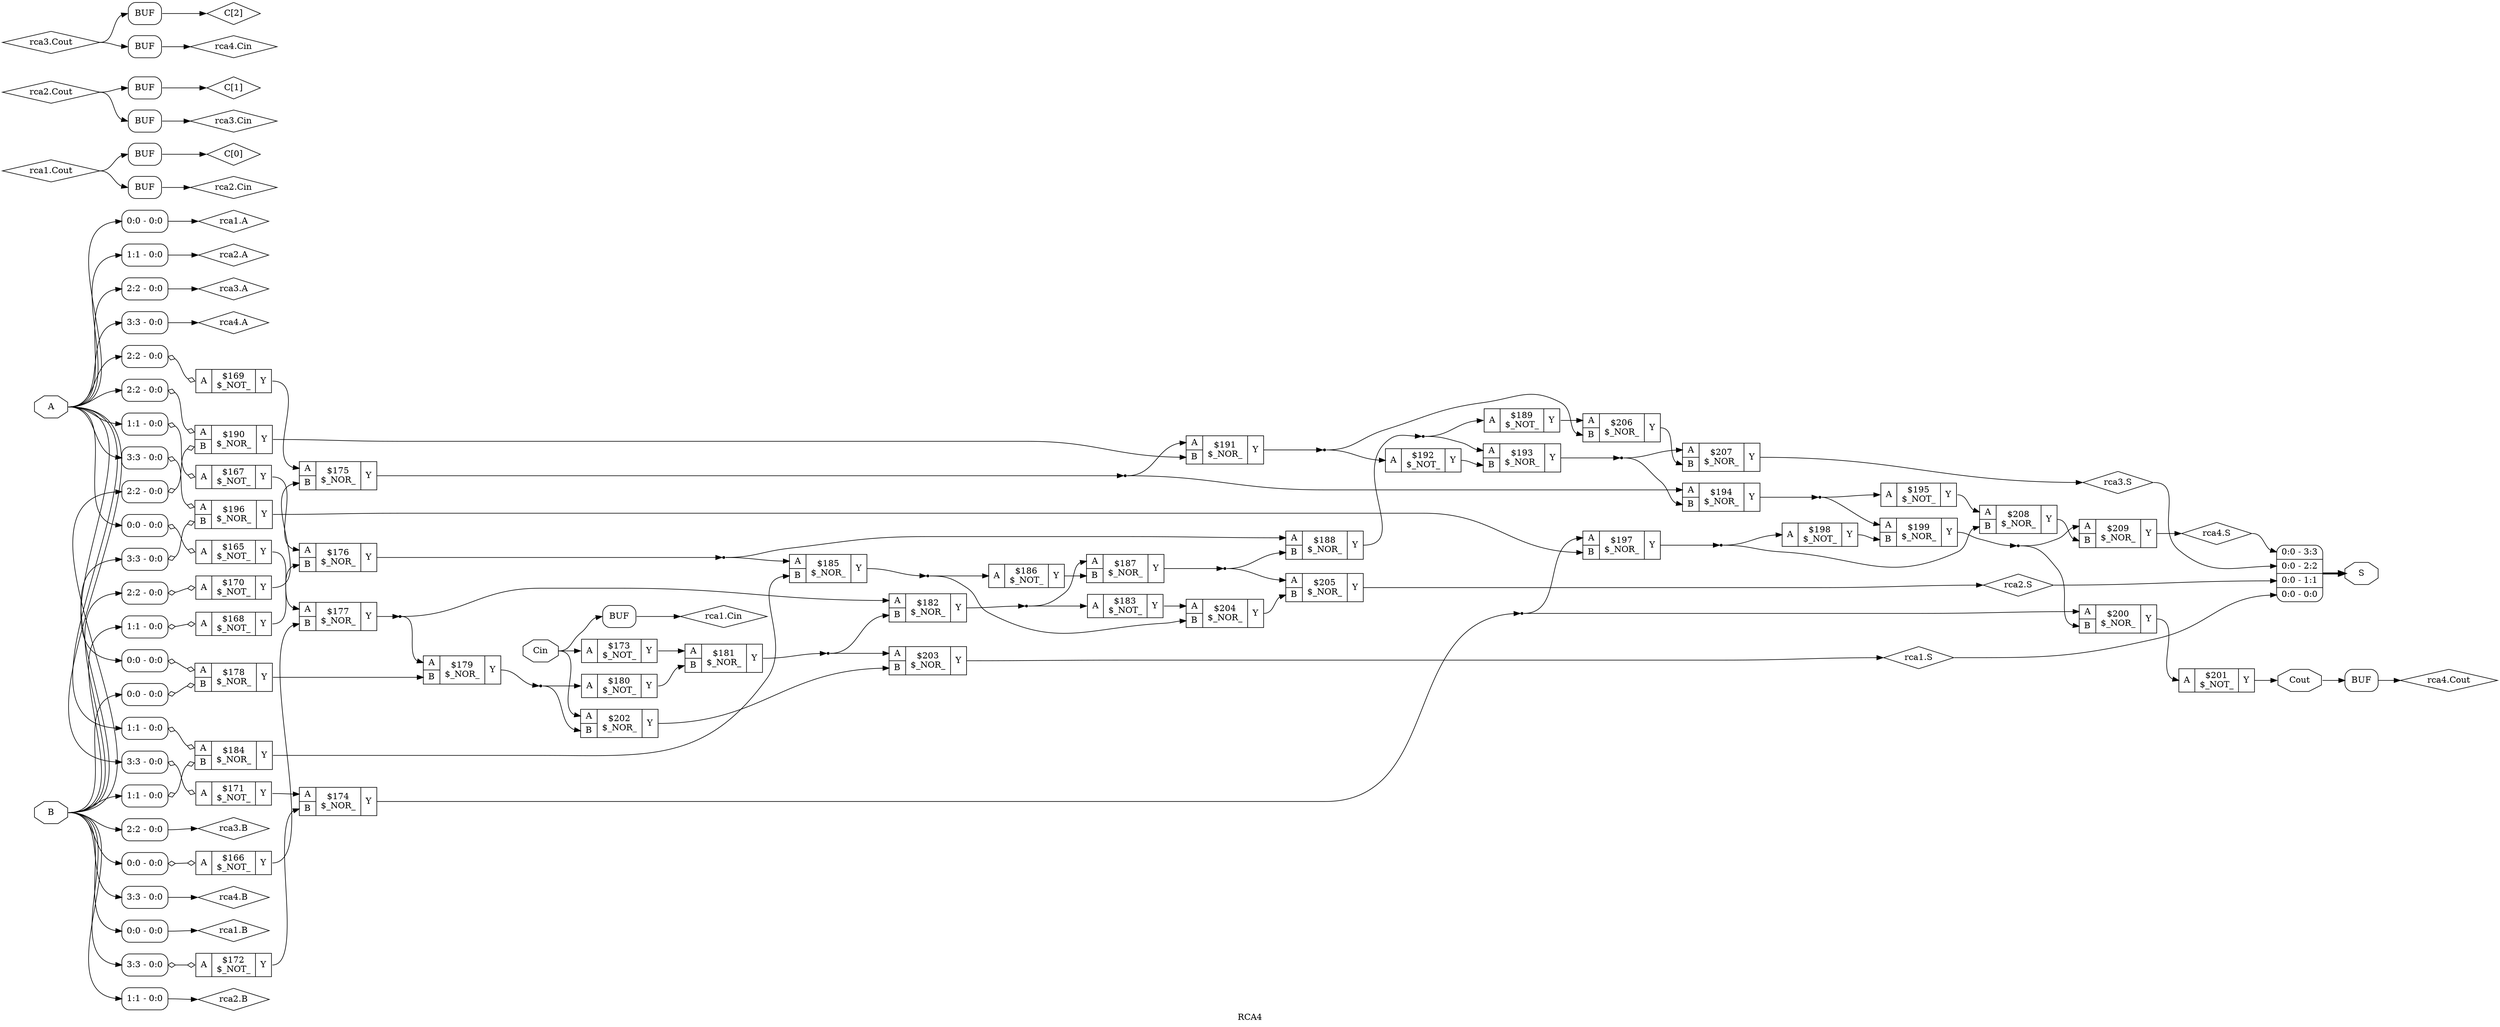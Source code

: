 digraph "RCA4" {
label="RCA4";
rankdir="LR";
remincross=true;
n41 [ shape=octagon, label="A", color="black", fontcolor="black" ];
n42 [ shape=octagon, label="B", color="black", fontcolor="black" ];
n43 [ shape=diamond, label="C[0]", color="black", fontcolor="black" ];
n44 [ shape=diamond, label="C[1]", color="black", fontcolor="black" ];
n45 [ shape=diamond, label="C[2]", color="black", fontcolor="black" ];
n46 [ shape=octagon, label="Cin", color="black", fontcolor="black" ];
n47 [ shape=octagon, label="Cout", color="black", fontcolor="black" ];
n48 [ shape=octagon, label="S", color="black", fontcolor="black" ];
n49 [ shape=diamond, label="rca1.A", color="black", fontcolor="black" ];
n50 [ shape=diamond, label="rca1.B", color="black", fontcolor="black" ];
n51 [ shape=diamond, label="rca1.Cin", color="black", fontcolor="black" ];
n52 [ shape=diamond, label="rca1.Cout", color="black", fontcolor="black" ];
n53 [ shape=diamond, label="rca1.S", color="black", fontcolor="black" ];
n54 [ shape=diamond, label="rca2.A", color="black", fontcolor="black" ];
n55 [ shape=diamond, label="rca2.B", color="black", fontcolor="black" ];
n56 [ shape=diamond, label="rca2.Cin", color="black", fontcolor="black" ];
n57 [ shape=diamond, label="rca2.Cout", color="black", fontcolor="black" ];
n58 [ shape=diamond, label="rca2.S", color="black", fontcolor="black" ];
n59 [ shape=diamond, label="rca3.A", color="black", fontcolor="black" ];
n60 [ shape=diamond, label="rca3.B", color="black", fontcolor="black" ];
n61 [ shape=diamond, label="rca3.Cin", color="black", fontcolor="black" ];
n62 [ shape=diamond, label="rca3.Cout", color="black", fontcolor="black" ];
n63 [ shape=diamond, label="rca3.S", color="black", fontcolor="black" ];
n64 [ shape=diamond, label="rca4.A", color="black", fontcolor="black" ];
n65 [ shape=diamond, label="rca4.B", color="black", fontcolor="black" ];
n66 [ shape=diamond, label="rca4.Cin", color="black", fontcolor="black" ];
n67 [ shape=diamond, label="rca4.Cout", color="black", fontcolor="black" ];
n68 [ shape=diamond, label="rca4.S", color="black", fontcolor="black" ];
c70 [ shape=record, label="{{<p41> A}|$165\n$_NOT_|{<p69> Y}}" ];
x0 [ shape=record, style=rounded, label="<s0> 0:0 - 0:0 " ];
x0:e -> c70:p41:w [arrowhead=odiamond, arrowtail=odiamond, dir=both, color="black", label=""];
c71 [ shape=record, label="{{<p41> A}|$166\n$_NOT_|{<p69> Y}}" ];
x1 [ shape=record, style=rounded, label="<s0> 0:0 - 0:0 " ];
x1:e -> c71:p41:w [arrowhead=odiamond, arrowtail=odiamond, dir=both, color="black", label=""];
c72 [ shape=record, label="{{<p41> A}|$167\n$_NOT_|{<p69> Y}}" ];
x2 [ shape=record, style=rounded, label="<s0> 1:1 - 0:0 " ];
x2:e -> c72:p41:w [arrowhead=odiamond, arrowtail=odiamond, dir=both, color="black", label=""];
c73 [ shape=record, label="{{<p41> A}|$168\n$_NOT_|{<p69> Y}}" ];
x3 [ shape=record, style=rounded, label="<s0> 1:1 - 0:0 " ];
x3:e -> c73:p41:w [arrowhead=odiamond, arrowtail=odiamond, dir=both, color="black", label=""];
c74 [ shape=record, label="{{<p41> A}|$169\n$_NOT_|{<p69> Y}}" ];
x4 [ shape=record, style=rounded, label="<s0> 2:2 - 0:0 " ];
x4:e -> c74:p41:w [arrowhead=odiamond, arrowtail=odiamond, dir=both, color="black", label=""];
c75 [ shape=record, label="{{<p41> A}|$170\n$_NOT_|{<p69> Y}}" ];
x5 [ shape=record, style=rounded, label="<s0> 2:2 - 0:0 " ];
x5:e -> c75:p41:w [arrowhead=odiamond, arrowtail=odiamond, dir=both, color="black", label=""];
c76 [ shape=record, label="{{<p41> A}|$171\n$_NOT_|{<p69> Y}}" ];
x6 [ shape=record, style=rounded, label="<s0> 3:3 - 0:0 " ];
x6:e -> c76:p41:w [arrowhead=odiamond, arrowtail=odiamond, dir=both, color="black", label=""];
c77 [ shape=record, label="{{<p41> A}|$172\n$_NOT_|{<p69> Y}}" ];
x7 [ shape=record, style=rounded, label="<s0> 3:3 - 0:0 " ];
x7:e -> c77:p41:w [arrowhead=odiamond, arrowtail=odiamond, dir=both, color="black", label=""];
c78 [ shape=record, label="{{<p41> A}|$173\n$_NOT_|{<p69> Y}}" ];
c79 [ shape=record, label="{{<p41> A|<p42> B}|$174\n$_NOR_|{<p69> Y}}" ];
c80 [ shape=record, label="{{<p41> A|<p42> B}|$175\n$_NOR_|{<p69> Y}}" ];
c81 [ shape=record, label="{{<p41> A|<p42> B}|$176\n$_NOR_|{<p69> Y}}" ];
c82 [ shape=record, label="{{<p41> A|<p42> B}|$177\n$_NOR_|{<p69> Y}}" ];
c83 [ shape=record, label="{{<p41> A|<p42> B}|$178\n$_NOR_|{<p69> Y}}" ];
x8 [ shape=record, style=rounded, label="<s0> 0:0 - 0:0 " ];
x8:e -> c83:p41:w [arrowhead=odiamond, arrowtail=odiamond, dir=both, color="black", label=""];
x9 [ shape=record, style=rounded, label="<s0> 0:0 - 0:0 " ];
x9:e -> c83:p42:w [arrowhead=odiamond, arrowtail=odiamond, dir=both, color="black", label=""];
c84 [ shape=record, label="{{<p41> A|<p42> B}|$179\n$_NOR_|{<p69> Y}}" ];
c85 [ shape=record, label="{{<p41> A}|$180\n$_NOT_|{<p69> Y}}" ];
c86 [ shape=record, label="{{<p41> A|<p42> B}|$181\n$_NOR_|{<p69> Y}}" ];
c87 [ shape=record, label="{{<p41> A|<p42> B}|$182\n$_NOR_|{<p69> Y}}" ];
c88 [ shape=record, label="{{<p41> A}|$183\n$_NOT_|{<p69> Y}}" ];
c89 [ shape=record, label="{{<p41> A|<p42> B}|$184\n$_NOR_|{<p69> Y}}" ];
x10 [ shape=record, style=rounded, label="<s0> 1:1 - 0:0 " ];
x10:e -> c89:p41:w [arrowhead=odiamond, arrowtail=odiamond, dir=both, color="black", label=""];
x11 [ shape=record, style=rounded, label="<s0> 1:1 - 0:0 " ];
x11:e -> c89:p42:w [arrowhead=odiamond, arrowtail=odiamond, dir=both, color="black", label=""];
c90 [ shape=record, label="{{<p41> A|<p42> B}|$185\n$_NOR_|{<p69> Y}}" ];
c91 [ shape=record, label="{{<p41> A}|$186\n$_NOT_|{<p69> Y}}" ];
c92 [ shape=record, label="{{<p41> A|<p42> B}|$187\n$_NOR_|{<p69> Y}}" ];
c93 [ shape=record, label="{{<p41> A|<p42> B}|$188\n$_NOR_|{<p69> Y}}" ];
c94 [ shape=record, label="{{<p41> A}|$189\n$_NOT_|{<p69> Y}}" ];
c95 [ shape=record, label="{{<p41> A|<p42> B}|$190\n$_NOR_|{<p69> Y}}" ];
x12 [ shape=record, style=rounded, label="<s0> 2:2 - 0:0 " ];
x12:e -> c95:p41:w [arrowhead=odiamond, arrowtail=odiamond, dir=both, color="black", label=""];
x13 [ shape=record, style=rounded, label="<s0> 2:2 - 0:0 " ];
x13:e -> c95:p42:w [arrowhead=odiamond, arrowtail=odiamond, dir=both, color="black", label=""];
c96 [ shape=record, label="{{<p41> A|<p42> B}|$191\n$_NOR_|{<p69> Y}}" ];
c97 [ shape=record, label="{{<p41> A}|$192\n$_NOT_|{<p69> Y}}" ];
c98 [ shape=record, label="{{<p41> A|<p42> B}|$193\n$_NOR_|{<p69> Y}}" ];
c99 [ shape=record, label="{{<p41> A|<p42> B}|$194\n$_NOR_|{<p69> Y}}" ];
c100 [ shape=record, label="{{<p41> A}|$195\n$_NOT_|{<p69> Y}}" ];
c101 [ shape=record, label="{{<p41> A|<p42> B}|$196\n$_NOR_|{<p69> Y}}" ];
x14 [ shape=record, style=rounded, label="<s0> 3:3 - 0:0 " ];
x14:e -> c101:p41:w [arrowhead=odiamond, arrowtail=odiamond, dir=both, color="black", label=""];
x15 [ shape=record, style=rounded, label="<s0> 3:3 - 0:0 " ];
x15:e -> c101:p42:w [arrowhead=odiamond, arrowtail=odiamond, dir=both, color="black", label=""];
c102 [ shape=record, label="{{<p41> A|<p42> B}|$197\n$_NOR_|{<p69> Y}}" ];
c103 [ shape=record, label="{{<p41> A}|$198\n$_NOT_|{<p69> Y}}" ];
c104 [ shape=record, label="{{<p41> A|<p42> B}|$199\n$_NOR_|{<p69> Y}}" ];
c105 [ shape=record, label="{{<p41> A|<p42> B}|$200\n$_NOR_|{<p69> Y}}" ];
c106 [ shape=record, label="{{<p41> A}|$201\n$_NOT_|{<p69> Y}}" ];
c107 [ shape=record, label="{{<p41> A|<p42> B}|$202\n$_NOR_|{<p69> Y}}" ];
c108 [ shape=record, label="{{<p41> A|<p42> B}|$203\n$_NOR_|{<p69> Y}}" ];
c109 [ shape=record, label="{{<p41> A|<p42> B}|$204\n$_NOR_|{<p69> Y}}" ];
c110 [ shape=record, label="{{<p41> A|<p42> B}|$205\n$_NOR_|{<p69> Y}}" ];
c111 [ shape=record, label="{{<p41> A|<p42> B}|$206\n$_NOR_|{<p69> Y}}" ];
c112 [ shape=record, label="{{<p41> A|<p42> B}|$207\n$_NOR_|{<p69> Y}}" ];
c113 [ shape=record, label="{{<p41> A|<p42> B}|$208\n$_NOR_|{<p69> Y}}" ];
c114 [ shape=record, label="{{<p41> A|<p42> B}|$209\n$_NOR_|{<p69> Y}}" ];
x16 [shape=box, style=rounded, label="BUF"];
x17 [shape=box, style=rounded, label="BUF"];
x18 [shape=box, style=rounded, label="BUF"];
x19 [ shape=record, style=rounded, label="<s3> 0:0 - 3:3 |<s2> 0:0 - 2:2 |<s1> 0:0 - 1:1 |<s0> 0:0 - 0:0 " ];
x20 [ shape=record, style=rounded, label="<s0> 0:0 - 0:0 " ];
x21 [ shape=record, style=rounded, label="<s0> 0:0 - 0:0 " ];
x22 [shape=box, style=rounded, label="BUF"];
x23 [ shape=record, style=rounded, label="<s0> 1:1 - 0:0 " ];
x24 [ shape=record, style=rounded, label="<s0> 1:1 - 0:0 " ];
x25 [shape=box, style=rounded, label="BUF"];
x26 [ shape=record, style=rounded, label="<s0> 2:2 - 0:0 " ];
x27 [ shape=record, style=rounded, label="<s0> 2:2 - 0:0 " ];
x28 [shape=box, style=rounded, label="BUF"];
x29 [ shape=record, style=rounded, label="<s0> 3:3 - 0:0 " ];
x30 [ shape=record, style=rounded, label="<s0> 3:3 - 0:0 " ];
x31 [shape=box, style=rounded, label="BUF"];
x32 [shape=box, style=rounded, label="BUF"];
c70:p69:e -> c82:p41:w [color="black", label=""];
n10 [ shape=point ];
c79:p69:e -> n10:w [color="black", label=""];
n10:e -> c102:p41:w [color="black", label=""];
n10:e -> c105:p41:w [color="black", label=""];
n11 [ shape=point ];
c80:p69:e -> n11:w [color="black", label=""];
n11:e -> c96:p41:w [color="black", label=""];
n11:e -> c99:p41:w [color="black", label=""];
n12 [ shape=point ];
c81:p69:e -> n12:w [color="black", label=""];
n12:e -> c90:p41:w [color="black", label=""];
n12:e -> c93:p41:w [color="black", label=""];
n13 [ shape=point ];
c82:p69:e -> n13:w [color="black", label=""];
n13:e -> c84:p41:w [color="black", label=""];
n13:e -> c87:p41:w [color="black", label=""];
c83:p69:e -> c84:p42:w [color="black", label=""];
n15 [ shape=point ];
c84:p69:e -> n15:w [color="black", label=""];
n15:e -> c107:p42:w [color="black", label=""];
n15:e -> c85:p41:w [color="black", label=""];
c85:p69:e -> c86:p42:w [color="black", label=""];
n17 [ shape=point ];
c86:p69:e -> n17:w [color="black", label=""];
n17:e -> c108:p41:w [color="black", label=""];
n17:e -> c87:p42:w [color="black", label=""];
n18 [ shape=point ];
c87:p69:e -> n18:w [color="black", label=""];
n18:e -> c88:p41:w [color="black", label=""];
n18:e -> c92:p41:w [color="black", label=""];
c88:p69:e -> c109:p41:w [color="black", label=""];
c71:p69:e -> c82:p42:w [color="black", label=""];
c89:p69:e -> c90:p42:w [color="black", label=""];
n21 [ shape=point ];
c90:p69:e -> n21:w [color="black", label=""];
n21:e -> c109:p42:w [color="black", label=""];
n21:e -> c91:p41:w [color="black", label=""];
c91:p69:e -> c92:p42:w [color="black", label=""];
n23 [ shape=point ];
c92:p69:e -> n23:w [color="black", label=""];
n23:e -> c110:p41:w [color="black", label=""];
n23:e -> c93:p42:w [color="black", label=""];
n24 [ shape=point ];
c93:p69:e -> n24:w [color="black", label=""];
n24:e -> c94:p41:w [color="black", label=""];
n24:e -> c98:p41:w [color="black", label=""];
c94:p69:e -> c111:p41:w [color="black", label=""];
c95:p69:e -> c96:p42:w [color="black", label=""];
n27 [ shape=point ];
c96:p69:e -> n27:w [color="black", label=""];
n27:e -> c111:p42:w [color="black", label=""];
n27:e -> c97:p41:w [color="black", label=""];
c97:p69:e -> c98:p42:w [color="black", label=""];
n29 [ shape=point ];
c98:p69:e -> n29:w [color="black", label=""];
n29:e -> c112:p41:w [color="black", label=""];
n29:e -> c99:p42:w [color="black", label=""];
c72:p69:e -> c81:p41:w [color="black", label=""];
n30 [ shape=point ];
c99:p69:e -> n30:w [color="black", label=""];
n30:e -> c100:p41:w [color="black", label=""];
n30:e -> c104:p41:w [color="black", label=""];
c100:p69:e -> c113:p41:w [color="black", label=""];
c101:p69:e -> c102:p42:w [color="black", label=""];
n33 [ shape=point ];
c102:p69:e -> n33:w [color="black", label=""];
n33:e -> c103:p41:w [color="black", label=""];
n33:e -> c113:p42:w [color="black", label=""];
c103:p69:e -> c104:p42:w [color="black", label=""];
n35 [ shape=point ];
c104:p69:e -> n35:w [color="black", label=""];
n35:e -> c105:p42:w [color="black", label=""];
n35:e -> c114:p41:w [color="black", label=""];
c105:p69:e -> c106:p41:w [color="black", label=""];
c107:p69:e -> c108:p42:w [color="black", label=""];
c109:p69:e -> c110:p42:w [color="black", label=""];
c111:p69:e -> c112:p42:w [color="black", label=""];
c73:p69:e -> c81:p42:w [color="black", label=""];
c113:p69:e -> c114:p42:w [color="black", label=""];
n41:e -> x0:s0:w [color="black", label=""];
n41:e -> x10:s0:w [color="black", label=""];
n41:e -> x12:s0:w [color="black", label=""];
n41:e -> x14:s0:w [color="black", label=""];
n41:e -> x20:s0:w [color="black", label=""];
n41:e -> x23:s0:w [color="black", label=""];
n41:e -> x26:s0:w [color="black", label=""];
n41:e -> x29:s0:w [color="black", label=""];
n41:e -> x2:s0:w [color="black", label=""];
n41:e -> x4:s0:w [color="black", label=""];
n41:e -> x6:s0:w [color="black", label=""];
n41:e -> x8:s0:w [color="black", label=""];
n42:e -> x11:s0:w [color="black", label=""];
n42:e -> x13:s0:w [color="black", label=""];
n42:e -> x15:s0:w [color="black", label=""];
n42:e -> x1:s0:w [color="black", label=""];
n42:e -> x21:s0:w [color="black", label=""];
n42:e -> x24:s0:w [color="black", label=""];
n42:e -> x27:s0:w [color="black", label=""];
n42:e -> x30:s0:w [color="black", label=""];
n42:e -> x3:s0:w [color="black", label=""];
n42:e -> x5:s0:w [color="black", label=""];
n42:e -> x7:s0:w [color="black", label=""];
n42:e -> x9:s0:w [color="black", label=""];
x16:e:e -> n43:w [color="black", label=""];
x17:e:e -> n44:w [color="black", label=""];
x18:e:e -> n45:w [color="black", label=""];
n46:e -> c107:p41:w [color="black", label=""];
n46:e -> c78:p41:w [color="black", label=""];
n46:e -> x22:w:w [color="black", label=""];
c106:p69:e -> n47:w [color="black", label=""];
n47:e -> x32:w:w [color="black", label=""];
x19:e -> n48:w [color="black", style="setlinewidth(3)", label=""];
x20:e -> n49:w [color="black", label=""];
c74:p69:e -> c80:p41:w [color="black", label=""];
x21:e -> n50:w [color="black", label=""];
x22:e:e -> n51:w [color="black", label=""];
n52:e -> x16:w:w [color="black", label=""];
n52:e -> x25:w:w [color="black", label=""];
c108:p69:e -> n53:w [color="black", label=""];
n53:e -> x19:s0:w [color="black", label=""];
x23:e -> n54:w [color="black", label=""];
x24:e -> n55:w [color="black", label=""];
x25:e:e -> n56:w [color="black", label=""];
n57:e -> x17:w:w [color="black", label=""];
n57:e -> x28:w:w [color="black", label=""];
c110:p69:e -> n58:w [color="black", label=""];
n58:e -> x19:s1:w [color="black", label=""];
x26:e -> n59:w [color="black", label=""];
c75:p69:e -> c80:p42:w [color="black", label=""];
x27:e -> n60:w [color="black", label=""];
x28:e:e -> n61:w [color="black", label=""];
n62:e -> x18:w:w [color="black", label=""];
n62:e -> x31:w:w [color="black", label=""];
c112:p69:e -> n63:w [color="black", label=""];
n63:e -> x19:s2:w [color="black", label=""];
x29:e -> n64:w [color="black", label=""];
x30:e -> n65:w [color="black", label=""];
x31:e:e -> n66:w [color="black", label=""];
x32:e:e -> n67:w [color="black", label=""];
c114:p69:e -> n68:w [color="black", label=""];
n68:e -> x19:s3:w [color="black", label=""];
c76:p69:e -> c79:p41:w [color="black", label=""];
c77:p69:e -> c79:p42:w [color="black", label=""];
c78:p69:e -> c86:p41:w [color="black", label=""];
}
